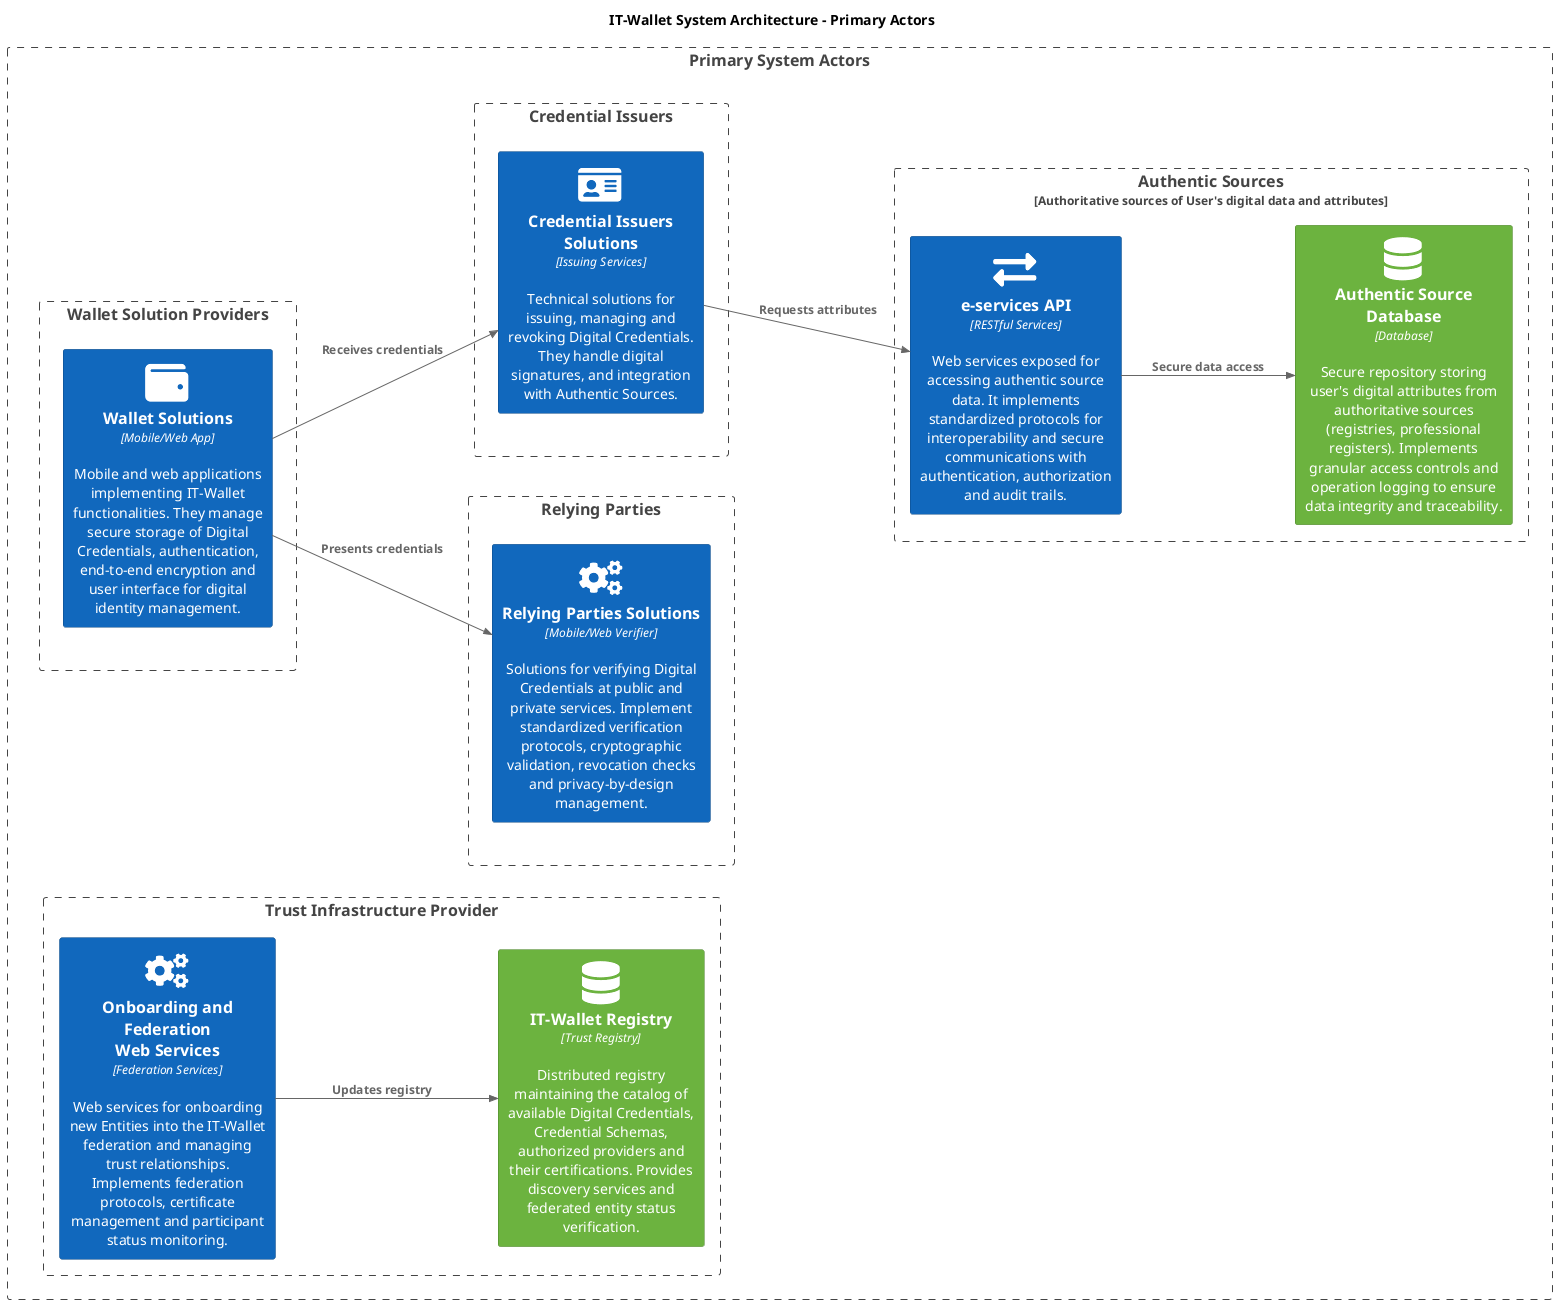 @startuml IT-Wallet_System_Architecture_Primary
!include <C4/C4_Component>
HIDE_STEREOTYPE()
' skinparam linetype ortho
LAYOUT_LEFT_RIGHT()
' LAYOUT_TOP_DOWN()
' Define SPRITES
!include <tupadr3/common>
!include <tupadr3/font-awesome-5/certificate>
!include <tupadr3/font-awesome-5/database>
!include <tupadr3/font-awesome-5/cogs>
!include <tupadr3/font-awesome-5/id_card>
!include <tupadr3/font-awesome-5/exchange_alt>
!include <tupadr3/font-awesome-5/wallet>
!include <tupadr3/font-awesome/institution>

' Custom styles
AddElementTag("external", $bgColor="#999999", $fontColor="white", $borderColor="grey")
AddElementTag("primary", $bgColor="#1168bd", $fontColor="white", $borderColor="#0b4884")
AddElementTag("tech", $bgColor="#6cb33f", $fontColor="white", $borderColor="#4a8329")
AddElementTag("governance", $bgColor="#8A398F", $fontColor="white", $borderColor="#55235A")

title IT-Wallet System Architecture - Primary Actors


' Primary Actors
Boundary(primary, "Primary System Actors") {
    Boundary(authentic_sources, "Authentic Sources", "Authoritative sources of User's digital data and attributes"){

        Component(as_api, "e-services API", "RESTful Services", "Web services exposed for accessing authentic source data. It implements standardized protocols for interoperability and secure communications with authentication, authorization and audit trails.", $tags="primary", $sprite="exchange_alt")

        Component(as_db, "Authentic Source Database", "Database", "Secure repository storing user's digital attributes from authoritative sources (registries, professional registers). Implements granular access controls and operation logging to ensure data integrity and traceability.", $tags="tech", $sprite="database")

        Rel_D(as_api,as_db,"Secure data access")
        
    }
    
    ' Aligned providers on the same level
    Boundary(wallet_provider, "Wallet Solution Providers", "") {
        Container(ws, "Wallet Solutions", "Mobile/Web App", "Mobile and web applications implementing IT-Wallet functionalities. They manage secure storage of Digital Credentials, authentication, end-to-end encryption and user interface for digital identity management.", $tags="primary",$sprite="wallet")
    }
    
    Boundary(dc_provider, "Credential Issuers", "") {
        Container(dc_solution, "Credential Issuers Solutions", "Issuing Services", "Technical solutions for issuing, managing and revoking Digital Credentials. They handle digital signatures, and integration with Authentic Sources.", $tags="primary",$sprite="id_card")
    }
  
    Boundary(rp_provider, "Relying Parties", "") {
        Container(rp_solution, "Relying Parties Solutions", "Mobile/Web Verifier", "Solutions for verifying Digital Credentials at public and private services. Implement standardized verification protocols, cryptographic validation, revocation checks and privacy-by-design management.", $tags="primary",$sprite="cogs")
    }
    
    Boundary(ta, "Trust Infrastructure Provider", ""){
        Component(ta_services, "Onboarding and Federation\nWeb Services", "Federation Services", "Web services for onboarding new Entities into the IT-Wallet federation and managing trust relationships. Implements federation protocols, certificate management and participant status monitoring.",$tags="primary", $sprite="cogs")
        
        Component(trust_registry, "IT-Wallet Registry", "Trust Registry", "Distributed registry maintaining the catalog of available Digital Credentials, Credential Schemas, authorized providers and their certifications. Provides discovery services and federated entity status verification.", $tags="tech", $sprite="database")

        Rel_D(ta_services,trust_registry,"Updates registry")
    }

    Lay_U(as_api,dc_provider)
    Lay_U(dc_provider,wallet_provider)
    Lay_U(wallet_provider,rp_provider)
    Lay_U(rp_provider,ta_services)
}


' Key relationships for architecture understanding
Rel(dc_solution, as_api, "Requests attributes")
Rel(ws, dc_solution, "Receives credentials")
Rel(ws, rp_solution, "Presents credentials")




@enduml